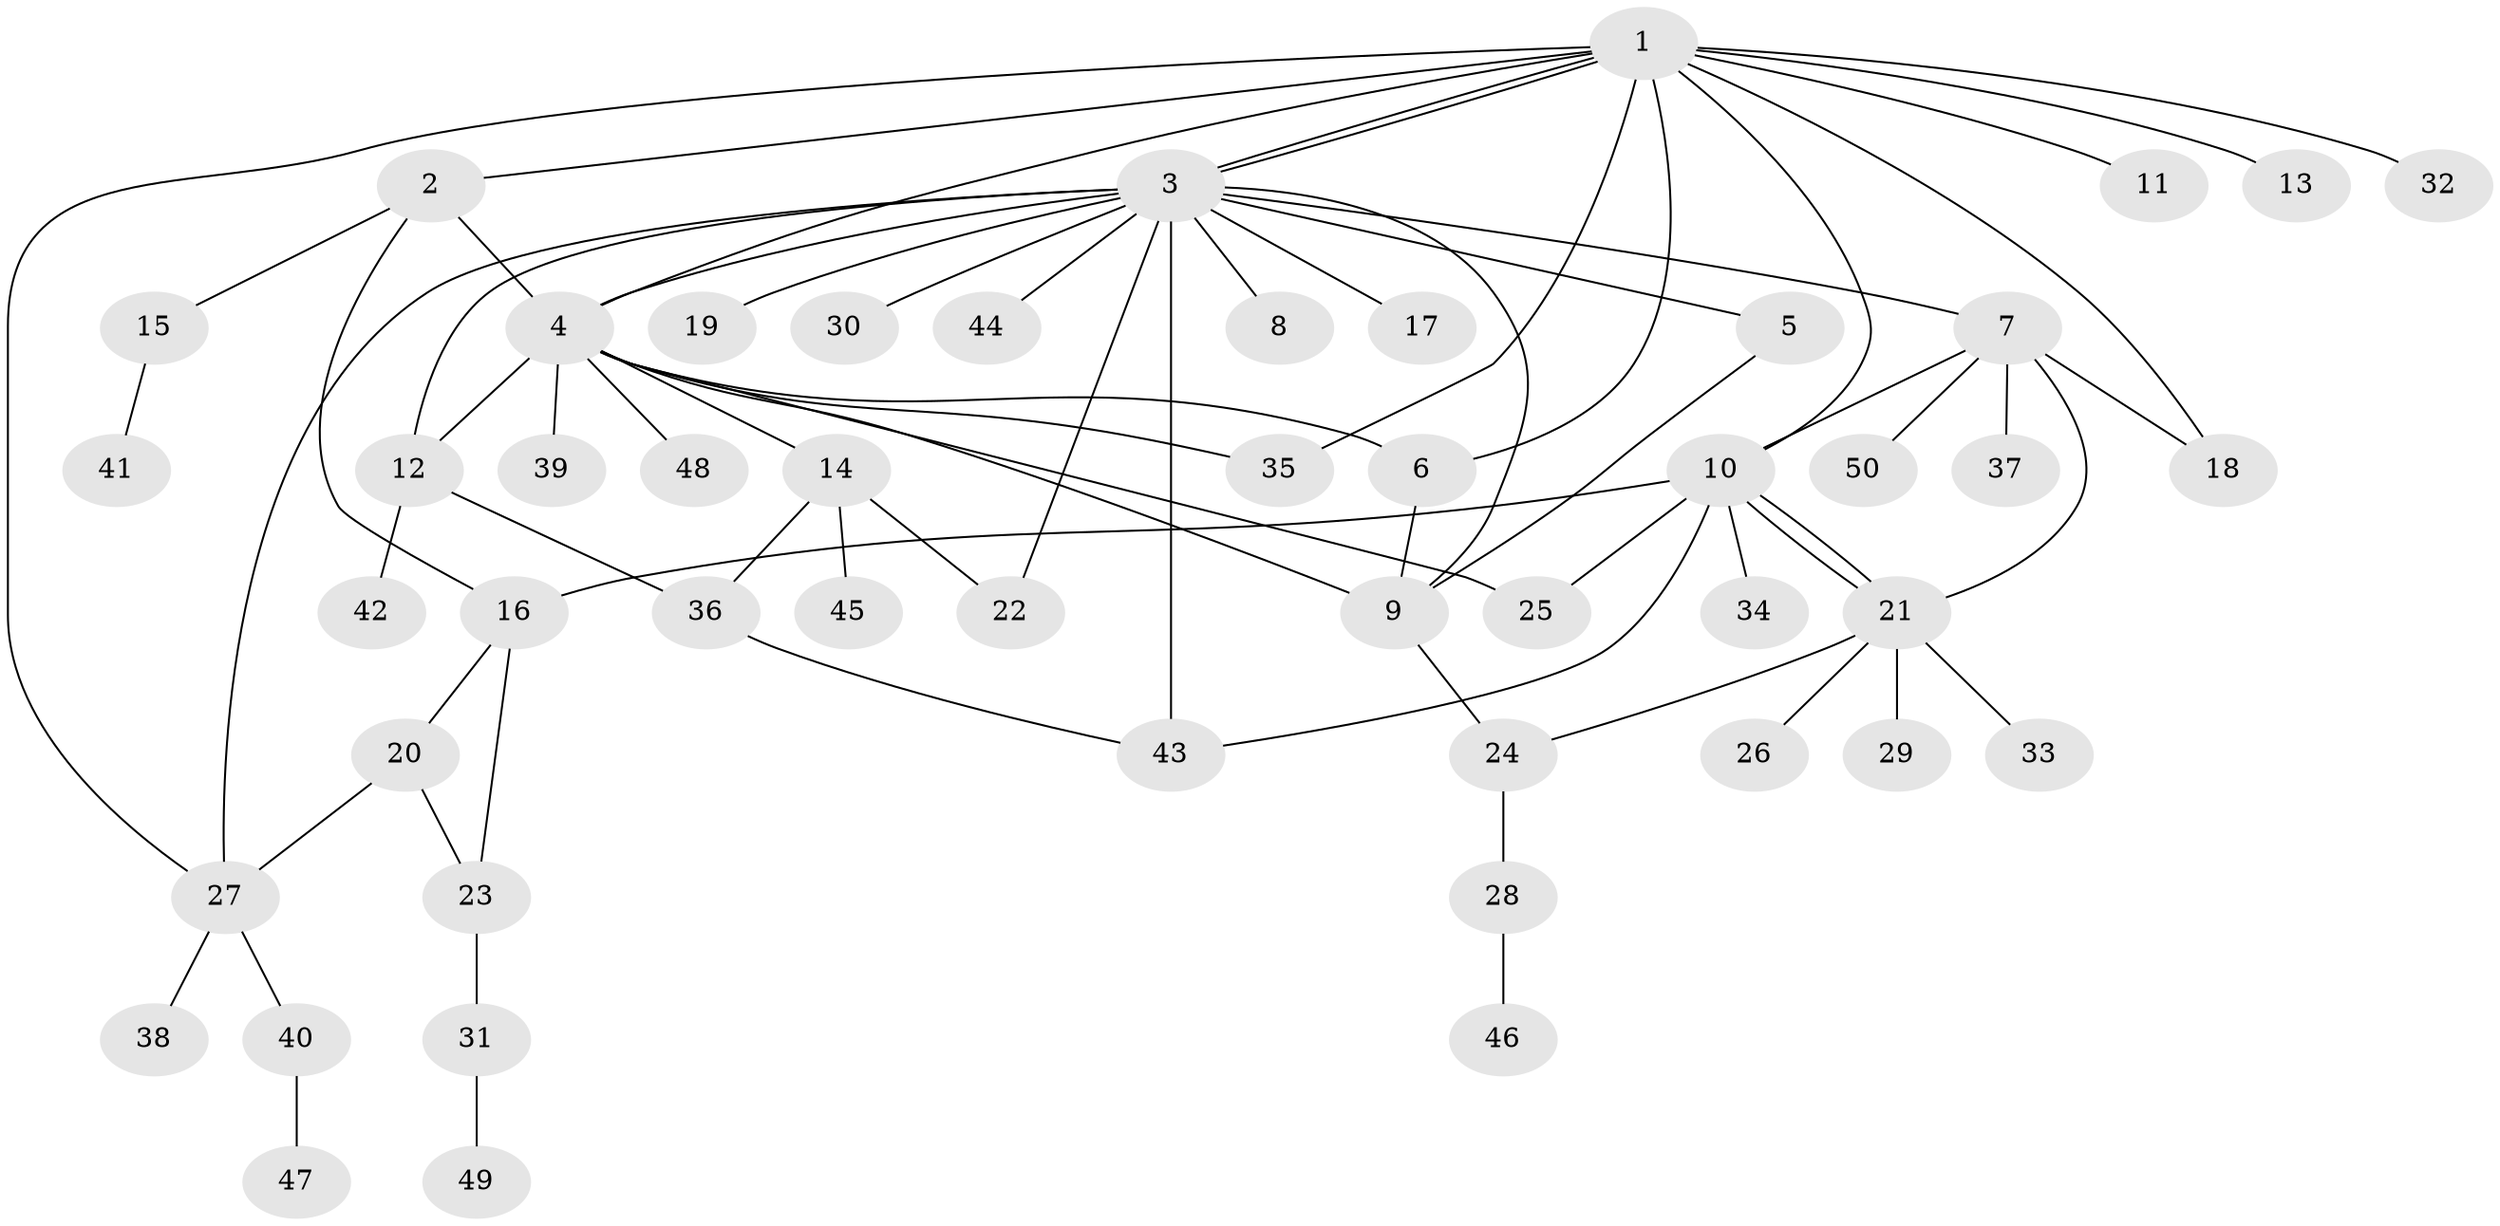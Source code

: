 // coarse degree distribution, {11: 0.04, 4: 0.12, 10: 0.04, 7: 0.04, 3: 0.12, 6: 0.08, 1: 0.44, 2: 0.12}
// Generated by graph-tools (version 1.1) at 2025/18/03/04/25 18:18:08]
// undirected, 50 vertices, 72 edges
graph export_dot {
graph [start="1"]
  node [color=gray90,style=filled];
  1;
  2;
  3;
  4;
  5;
  6;
  7;
  8;
  9;
  10;
  11;
  12;
  13;
  14;
  15;
  16;
  17;
  18;
  19;
  20;
  21;
  22;
  23;
  24;
  25;
  26;
  27;
  28;
  29;
  30;
  31;
  32;
  33;
  34;
  35;
  36;
  37;
  38;
  39;
  40;
  41;
  42;
  43;
  44;
  45;
  46;
  47;
  48;
  49;
  50;
  1 -- 2;
  1 -- 3;
  1 -- 3;
  1 -- 4;
  1 -- 6;
  1 -- 10;
  1 -- 11;
  1 -- 13;
  1 -- 18;
  1 -- 27;
  1 -- 32;
  1 -- 35;
  2 -- 4;
  2 -- 15;
  2 -- 16;
  3 -- 4;
  3 -- 5;
  3 -- 7;
  3 -- 8;
  3 -- 9;
  3 -- 12;
  3 -- 17;
  3 -- 19;
  3 -- 22;
  3 -- 27;
  3 -- 30;
  3 -- 43;
  3 -- 44;
  4 -- 6;
  4 -- 9;
  4 -- 12;
  4 -- 14;
  4 -- 25;
  4 -- 35;
  4 -- 39;
  4 -- 48;
  5 -- 9;
  6 -- 9;
  7 -- 10;
  7 -- 18;
  7 -- 21;
  7 -- 37;
  7 -- 50;
  9 -- 24;
  10 -- 16;
  10 -- 21;
  10 -- 21;
  10 -- 25;
  10 -- 34;
  10 -- 43;
  12 -- 36;
  12 -- 42;
  14 -- 22;
  14 -- 36;
  14 -- 45;
  15 -- 41;
  16 -- 20;
  16 -- 23;
  20 -- 23;
  20 -- 27;
  21 -- 24;
  21 -- 26;
  21 -- 29;
  21 -- 33;
  23 -- 31;
  24 -- 28;
  27 -- 38;
  27 -- 40;
  28 -- 46;
  31 -- 49;
  36 -- 43;
  40 -- 47;
}
